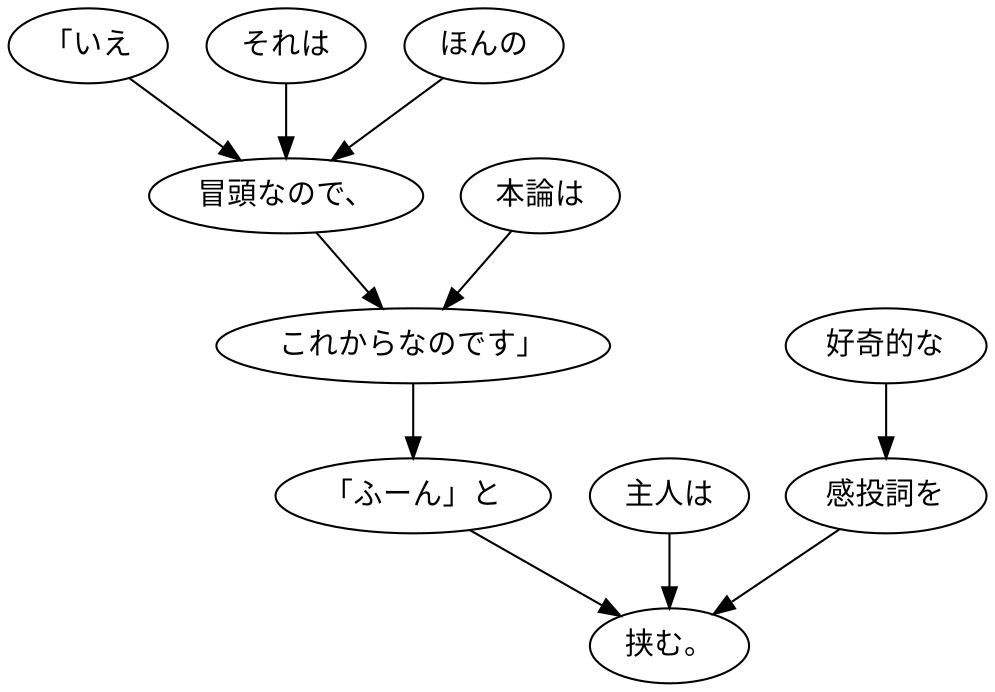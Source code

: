 digraph graph780 {
	node0 [label="「いえ"];
	node1 [label="それは"];
	node2 [label="ほんの"];
	node3 [label="冒頭なので、"];
	node4 [label="本論は"];
	node5 [label="これからなのです」"];
	node6 [label="「ふーん」と"];
	node7 [label="主人は"];
	node8 [label="好奇的な"];
	node9 [label="感投詞を"];
	node10 [label="挟む。"];
	node0 -> node3;
	node1 -> node3;
	node2 -> node3;
	node3 -> node5;
	node4 -> node5;
	node5 -> node6;
	node6 -> node10;
	node7 -> node10;
	node8 -> node9;
	node9 -> node10;
}
